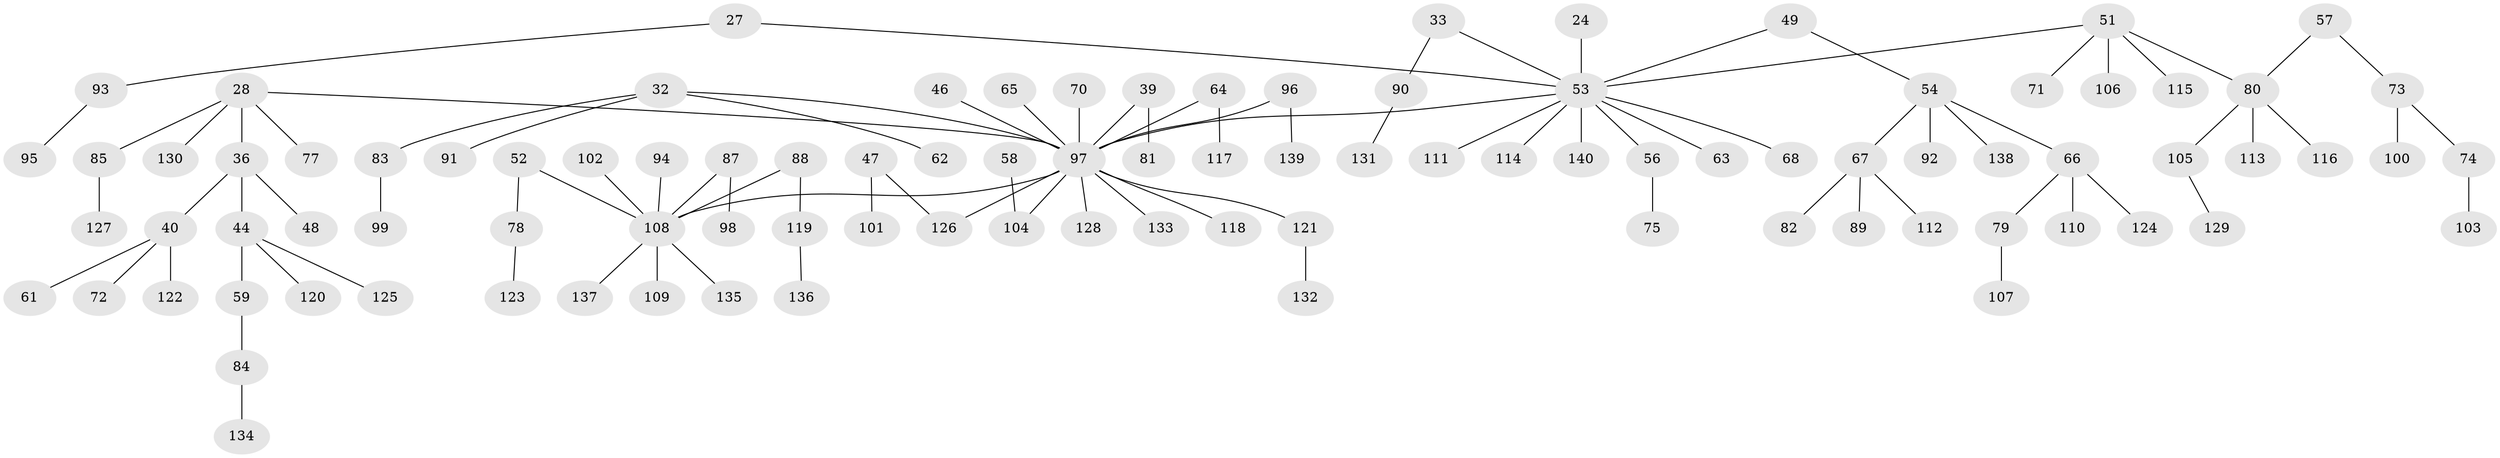 // original degree distribution, {6: 0.014285714285714285, 2: 0.24285714285714285, 4: 0.10714285714285714, 8: 0.007142857142857143, 3: 0.12857142857142856, 7: 0.007142857142857143, 1: 0.4928571428571429}
// Generated by graph-tools (version 1.1) at 2025/57/03/04/25 21:57:03]
// undirected, 98 vertices, 97 edges
graph export_dot {
graph [start="1"]
  node [color=gray90,style=filled];
  24;
  27;
  28 [super="+22"];
  32;
  33;
  36;
  39;
  40;
  44;
  46;
  47;
  48;
  49 [super="+18"];
  51 [super="+41+37+21"];
  52;
  53 [super="+12+9+16+19+23+25"];
  54 [super="+34+45"];
  56;
  57;
  58;
  59;
  61;
  62;
  63;
  64;
  65;
  66;
  67;
  68;
  70;
  71;
  72;
  73;
  74;
  75;
  77;
  78;
  79;
  80 [super="+69+55"];
  81;
  82;
  83;
  84;
  85;
  87;
  88;
  89;
  90;
  91;
  92;
  93;
  94;
  95;
  96;
  97 [super="+8+35+17+50+60"];
  98;
  99;
  100;
  101;
  102;
  103;
  104 [super="+30"];
  105;
  106;
  107;
  108 [super="+86+76+43"];
  109;
  110;
  111;
  112;
  113;
  114;
  115;
  116;
  117;
  118;
  119;
  120;
  121;
  122;
  123;
  124;
  125;
  126 [super="+15"];
  127;
  128;
  129;
  130;
  131;
  132;
  133;
  134;
  135;
  136;
  137;
  138;
  139;
  140;
  24 -- 53;
  27 -- 93;
  27 -- 53;
  28 -- 36;
  28 -- 85;
  28 -- 97;
  28 -- 130;
  28 -- 77;
  32 -- 62;
  32 -- 83;
  32 -- 91;
  32 -- 97;
  33 -- 90;
  33 -- 53;
  36 -- 40;
  36 -- 44;
  36 -- 48;
  39 -- 81;
  39 -- 97;
  40 -- 61;
  40 -- 72;
  40 -- 122;
  44 -- 59;
  44 -- 120;
  44 -- 125;
  46 -- 97;
  47 -- 101;
  47 -- 126;
  49 -- 53;
  49 -- 54;
  51 -- 106;
  51 -- 115;
  51 -- 71;
  51 -- 80;
  51 -- 53;
  52 -- 78;
  52 -- 108;
  53 -- 56;
  53 -- 68;
  53 -- 63;
  53 -- 114;
  53 -- 97;
  53 -- 140;
  53 -- 111;
  54 -- 92;
  54 -- 138;
  54 -- 66;
  54 -- 67;
  56 -- 75;
  57 -- 73;
  57 -- 80;
  58 -- 104;
  59 -- 84;
  64 -- 117;
  64 -- 97;
  65 -- 97;
  66 -- 79;
  66 -- 110;
  66 -- 124;
  67 -- 82;
  67 -- 89;
  67 -- 112;
  70 -- 97;
  73 -- 74;
  73 -- 100;
  74 -- 103;
  78 -- 123;
  79 -- 107;
  80 -- 105;
  80 -- 113;
  80 -- 116;
  83 -- 99;
  84 -- 134;
  85 -- 127;
  87 -- 98;
  87 -- 108;
  88 -- 119;
  88 -- 108;
  90 -- 131;
  93 -- 95;
  94 -- 108;
  96 -- 139;
  96 -- 97;
  97 -- 128;
  97 -- 133;
  97 -- 108;
  97 -- 104;
  97 -- 121;
  97 -- 126;
  97 -- 118;
  102 -- 108;
  105 -- 129;
  108 -- 109;
  108 -- 137;
  108 -- 135;
  119 -- 136;
  121 -- 132;
}
